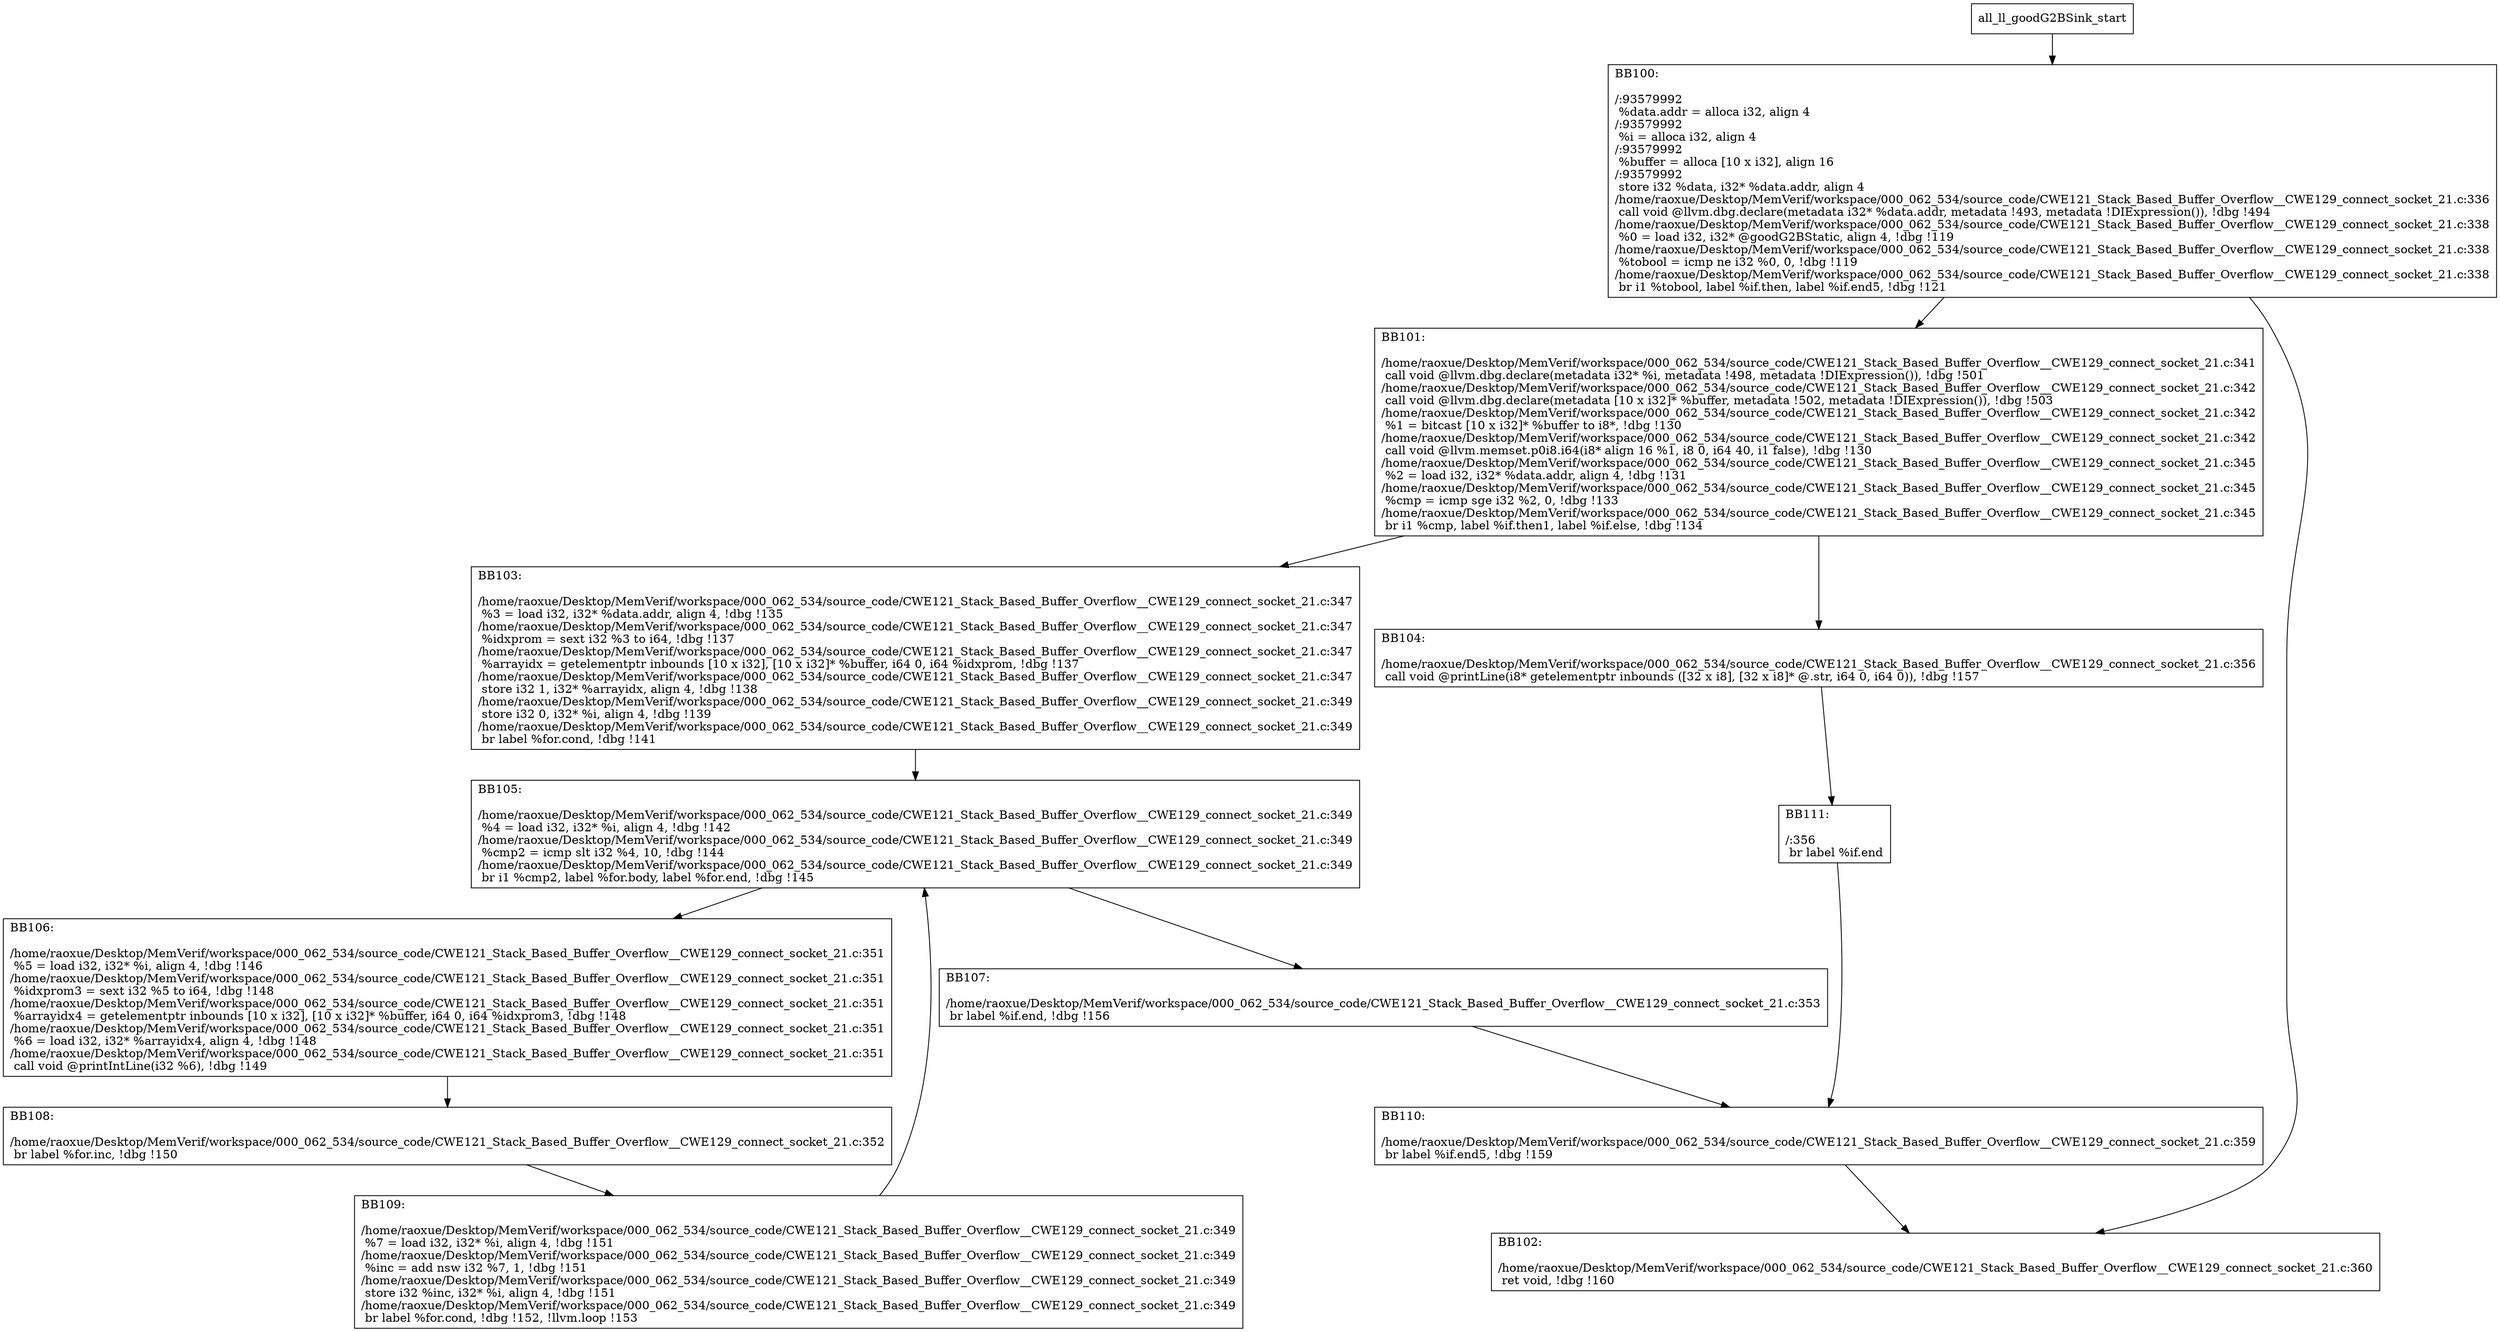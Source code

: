 digraph "CFG for'all_ll_goodG2BSink' function" {
	BBall_ll_goodG2BSink_start[shape=record,label="{all_ll_goodG2BSink_start}"];
	BBall_ll_goodG2BSink_start-> all_ll_goodG2BSinkBB100;
	all_ll_goodG2BSinkBB100 [shape=record, label="{BB100:\l\l/:93579992\l
  %data.addr = alloca i32, align 4\l
/:93579992\l
  %i = alloca i32, align 4\l
/:93579992\l
  %buffer = alloca [10 x i32], align 16\l
/:93579992\l
  store i32 %data, i32* %data.addr, align 4\l
/home/raoxue/Desktop/MemVerif/workspace/000_062_534/source_code/CWE121_Stack_Based_Buffer_Overflow__CWE129_connect_socket_21.c:336\l
  call void @llvm.dbg.declare(metadata i32* %data.addr, metadata !493, metadata !DIExpression()), !dbg !494\l
/home/raoxue/Desktop/MemVerif/workspace/000_062_534/source_code/CWE121_Stack_Based_Buffer_Overflow__CWE129_connect_socket_21.c:338\l
  %0 = load i32, i32* @goodG2BStatic, align 4, !dbg !119\l
/home/raoxue/Desktop/MemVerif/workspace/000_062_534/source_code/CWE121_Stack_Based_Buffer_Overflow__CWE129_connect_socket_21.c:338\l
  %tobool = icmp ne i32 %0, 0, !dbg !119\l
/home/raoxue/Desktop/MemVerif/workspace/000_062_534/source_code/CWE121_Stack_Based_Buffer_Overflow__CWE129_connect_socket_21.c:338\l
  br i1 %tobool, label %if.then, label %if.end5, !dbg !121\l
}"];
	all_ll_goodG2BSinkBB100-> all_ll_goodG2BSinkBB101;
	all_ll_goodG2BSinkBB100-> all_ll_goodG2BSinkBB102;
	all_ll_goodG2BSinkBB101 [shape=record, label="{BB101:\l\l/home/raoxue/Desktop/MemVerif/workspace/000_062_534/source_code/CWE121_Stack_Based_Buffer_Overflow__CWE129_connect_socket_21.c:341\l
  call void @llvm.dbg.declare(metadata i32* %i, metadata !498, metadata !DIExpression()), !dbg !501\l
/home/raoxue/Desktop/MemVerif/workspace/000_062_534/source_code/CWE121_Stack_Based_Buffer_Overflow__CWE129_connect_socket_21.c:342\l
  call void @llvm.dbg.declare(metadata [10 x i32]* %buffer, metadata !502, metadata !DIExpression()), !dbg !503\l
/home/raoxue/Desktop/MemVerif/workspace/000_062_534/source_code/CWE121_Stack_Based_Buffer_Overflow__CWE129_connect_socket_21.c:342\l
  %1 = bitcast [10 x i32]* %buffer to i8*, !dbg !130\l
/home/raoxue/Desktop/MemVerif/workspace/000_062_534/source_code/CWE121_Stack_Based_Buffer_Overflow__CWE129_connect_socket_21.c:342\l
  call void @llvm.memset.p0i8.i64(i8* align 16 %1, i8 0, i64 40, i1 false), !dbg !130\l
/home/raoxue/Desktop/MemVerif/workspace/000_062_534/source_code/CWE121_Stack_Based_Buffer_Overflow__CWE129_connect_socket_21.c:345\l
  %2 = load i32, i32* %data.addr, align 4, !dbg !131\l
/home/raoxue/Desktop/MemVerif/workspace/000_062_534/source_code/CWE121_Stack_Based_Buffer_Overflow__CWE129_connect_socket_21.c:345\l
  %cmp = icmp sge i32 %2, 0, !dbg !133\l
/home/raoxue/Desktop/MemVerif/workspace/000_062_534/source_code/CWE121_Stack_Based_Buffer_Overflow__CWE129_connect_socket_21.c:345\l
  br i1 %cmp, label %if.then1, label %if.else, !dbg !134\l
}"];
	all_ll_goodG2BSinkBB101-> all_ll_goodG2BSinkBB103;
	all_ll_goodG2BSinkBB101-> all_ll_goodG2BSinkBB104;
	all_ll_goodG2BSinkBB103 [shape=record, label="{BB103:\l\l/home/raoxue/Desktop/MemVerif/workspace/000_062_534/source_code/CWE121_Stack_Based_Buffer_Overflow__CWE129_connect_socket_21.c:347\l
  %3 = load i32, i32* %data.addr, align 4, !dbg !135\l
/home/raoxue/Desktop/MemVerif/workspace/000_062_534/source_code/CWE121_Stack_Based_Buffer_Overflow__CWE129_connect_socket_21.c:347\l
  %idxprom = sext i32 %3 to i64, !dbg !137\l
/home/raoxue/Desktop/MemVerif/workspace/000_062_534/source_code/CWE121_Stack_Based_Buffer_Overflow__CWE129_connect_socket_21.c:347\l
  %arrayidx = getelementptr inbounds [10 x i32], [10 x i32]* %buffer, i64 0, i64 %idxprom, !dbg !137\l
/home/raoxue/Desktop/MemVerif/workspace/000_062_534/source_code/CWE121_Stack_Based_Buffer_Overflow__CWE129_connect_socket_21.c:347\l
  store i32 1, i32* %arrayidx, align 4, !dbg !138\l
/home/raoxue/Desktop/MemVerif/workspace/000_062_534/source_code/CWE121_Stack_Based_Buffer_Overflow__CWE129_connect_socket_21.c:349\l
  store i32 0, i32* %i, align 4, !dbg !139\l
/home/raoxue/Desktop/MemVerif/workspace/000_062_534/source_code/CWE121_Stack_Based_Buffer_Overflow__CWE129_connect_socket_21.c:349\l
  br label %for.cond, !dbg !141\l
}"];
	all_ll_goodG2BSinkBB103-> all_ll_goodG2BSinkBB105;
	all_ll_goodG2BSinkBB105 [shape=record, label="{BB105:\l\l/home/raoxue/Desktop/MemVerif/workspace/000_062_534/source_code/CWE121_Stack_Based_Buffer_Overflow__CWE129_connect_socket_21.c:349\l
  %4 = load i32, i32* %i, align 4, !dbg !142\l
/home/raoxue/Desktop/MemVerif/workspace/000_062_534/source_code/CWE121_Stack_Based_Buffer_Overflow__CWE129_connect_socket_21.c:349\l
  %cmp2 = icmp slt i32 %4, 10, !dbg !144\l
/home/raoxue/Desktop/MemVerif/workspace/000_062_534/source_code/CWE121_Stack_Based_Buffer_Overflow__CWE129_connect_socket_21.c:349\l
  br i1 %cmp2, label %for.body, label %for.end, !dbg !145\l
}"];
	all_ll_goodG2BSinkBB105-> all_ll_goodG2BSinkBB106;
	all_ll_goodG2BSinkBB105-> all_ll_goodG2BSinkBB107;
	all_ll_goodG2BSinkBB106 [shape=record, label="{BB106:\l\l/home/raoxue/Desktop/MemVerif/workspace/000_062_534/source_code/CWE121_Stack_Based_Buffer_Overflow__CWE129_connect_socket_21.c:351\l
  %5 = load i32, i32* %i, align 4, !dbg !146\l
/home/raoxue/Desktop/MemVerif/workspace/000_062_534/source_code/CWE121_Stack_Based_Buffer_Overflow__CWE129_connect_socket_21.c:351\l
  %idxprom3 = sext i32 %5 to i64, !dbg !148\l
/home/raoxue/Desktop/MemVerif/workspace/000_062_534/source_code/CWE121_Stack_Based_Buffer_Overflow__CWE129_connect_socket_21.c:351\l
  %arrayidx4 = getelementptr inbounds [10 x i32], [10 x i32]* %buffer, i64 0, i64 %idxprom3, !dbg !148\l
/home/raoxue/Desktop/MemVerif/workspace/000_062_534/source_code/CWE121_Stack_Based_Buffer_Overflow__CWE129_connect_socket_21.c:351\l
  %6 = load i32, i32* %arrayidx4, align 4, !dbg !148\l
/home/raoxue/Desktop/MemVerif/workspace/000_062_534/source_code/CWE121_Stack_Based_Buffer_Overflow__CWE129_connect_socket_21.c:351\l
  call void @printIntLine(i32 %6), !dbg !149\l
}"];
	all_ll_goodG2BSinkBB106-> all_ll_goodG2BSinkBB108;
	all_ll_goodG2BSinkBB108 [shape=record, label="{BB108:\l\l/home/raoxue/Desktop/MemVerif/workspace/000_062_534/source_code/CWE121_Stack_Based_Buffer_Overflow__CWE129_connect_socket_21.c:352\l
  br label %for.inc, !dbg !150\l
}"];
	all_ll_goodG2BSinkBB108-> all_ll_goodG2BSinkBB109;
	all_ll_goodG2BSinkBB109 [shape=record, label="{BB109:\l\l/home/raoxue/Desktop/MemVerif/workspace/000_062_534/source_code/CWE121_Stack_Based_Buffer_Overflow__CWE129_connect_socket_21.c:349\l
  %7 = load i32, i32* %i, align 4, !dbg !151\l
/home/raoxue/Desktop/MemVerif/workspace/000_062_534/source_code/CWE121_Stack_Based_Buffer_Overflow__CWE129_connect_socket_21.c:349\l
  %inc = add nsw i32 %7, 1, !dbg !151\l
/home/raoxue/Desktop/MemVerif/workspace/000_062_534/source_code/CWE121_Stack_Based_Buffer_Overflow__CWE129_connect_socket_21.c:349\l
  store i32 %inc, i32* %i, align 4, !dbg !151\l
/home/raoxue/Desktop/MemVerif/workspace/000_062_534/source_code/CWE121_Stack_Based_Buffer_Overflow__CWE129_connect_socket_21.c:349\l
  br label %for.cond, !dbg !152, !llvm.loop !153\l
}"];
	all_ll_goodG2BSinkBB109-> all_ll_goodG2BSinkBB105;
	all_ll_goodG2BSinkBB107 [shape=record, label="{BB107:\l\l/home/raoxue/Desktop/MemVerif/workspace/000_062_534/source_code/CWE121_Stack_Based_Buffer_Overflow__CWE129_connect_socket_21.c:353\l
  br label %if.end, !dbg !156\l
}"];
	all_ll_goodG2BSinkBB107-> all_ll_goodG2BSinkBB110;
	all_ll_goodG2BSinkBB104 [shape=record, label="{BB104:\l\l/home/raoxue/Desktop/MemVerif/workspace/000_062_534/source_code/CWE121_Stack_Based_Buffer_Overflow__CWE129_connect_socket_21.c:356\l
  call void @printLine(i8* getelementptr inbounds ([32 x i8], [32 x i8]* @.str, i64 0, i64 0)), !dbg !157\l
}"];
	all_ll_goodG2BSinkBB104-> all_ll_goodG2BSinkBB111;
	all_ll_goodG2BSinkBB111 [shape=record, label="{BB111:\l\l/:356\l
  br label %if.end\l
}"];
	all_ll_goodG2BSinkBB111-> all_ll_goodG2BSinkBB110;
	all_ll_goodG2BSinkBB110 [shape=record, label="{BB110:\l\l/home/raoxue/Desktop/MemVerif/workspace/000_062_534/source_code/CWE121_Stack_Based_Buffer_Overflow__CWE129_connect_socket_21.c:359\l
  br label %if.end5, !dbg !159\l
}"];
	all_ll_goodG2BSinkBB110-> all_ll_goodG2BSinkBB102;
	all_ll_goodG2BSinkBB102 [shape=record, label="{BB102:\l\l/home/raoxue/Desktop/MemVerif/workspace/000_062_534/source_code/CWE121_Stack_Based_Buffer_Overflow__CWE129_connect_socket_21.c:360\l
  ret void, !dbg !160\l
}"];
}
